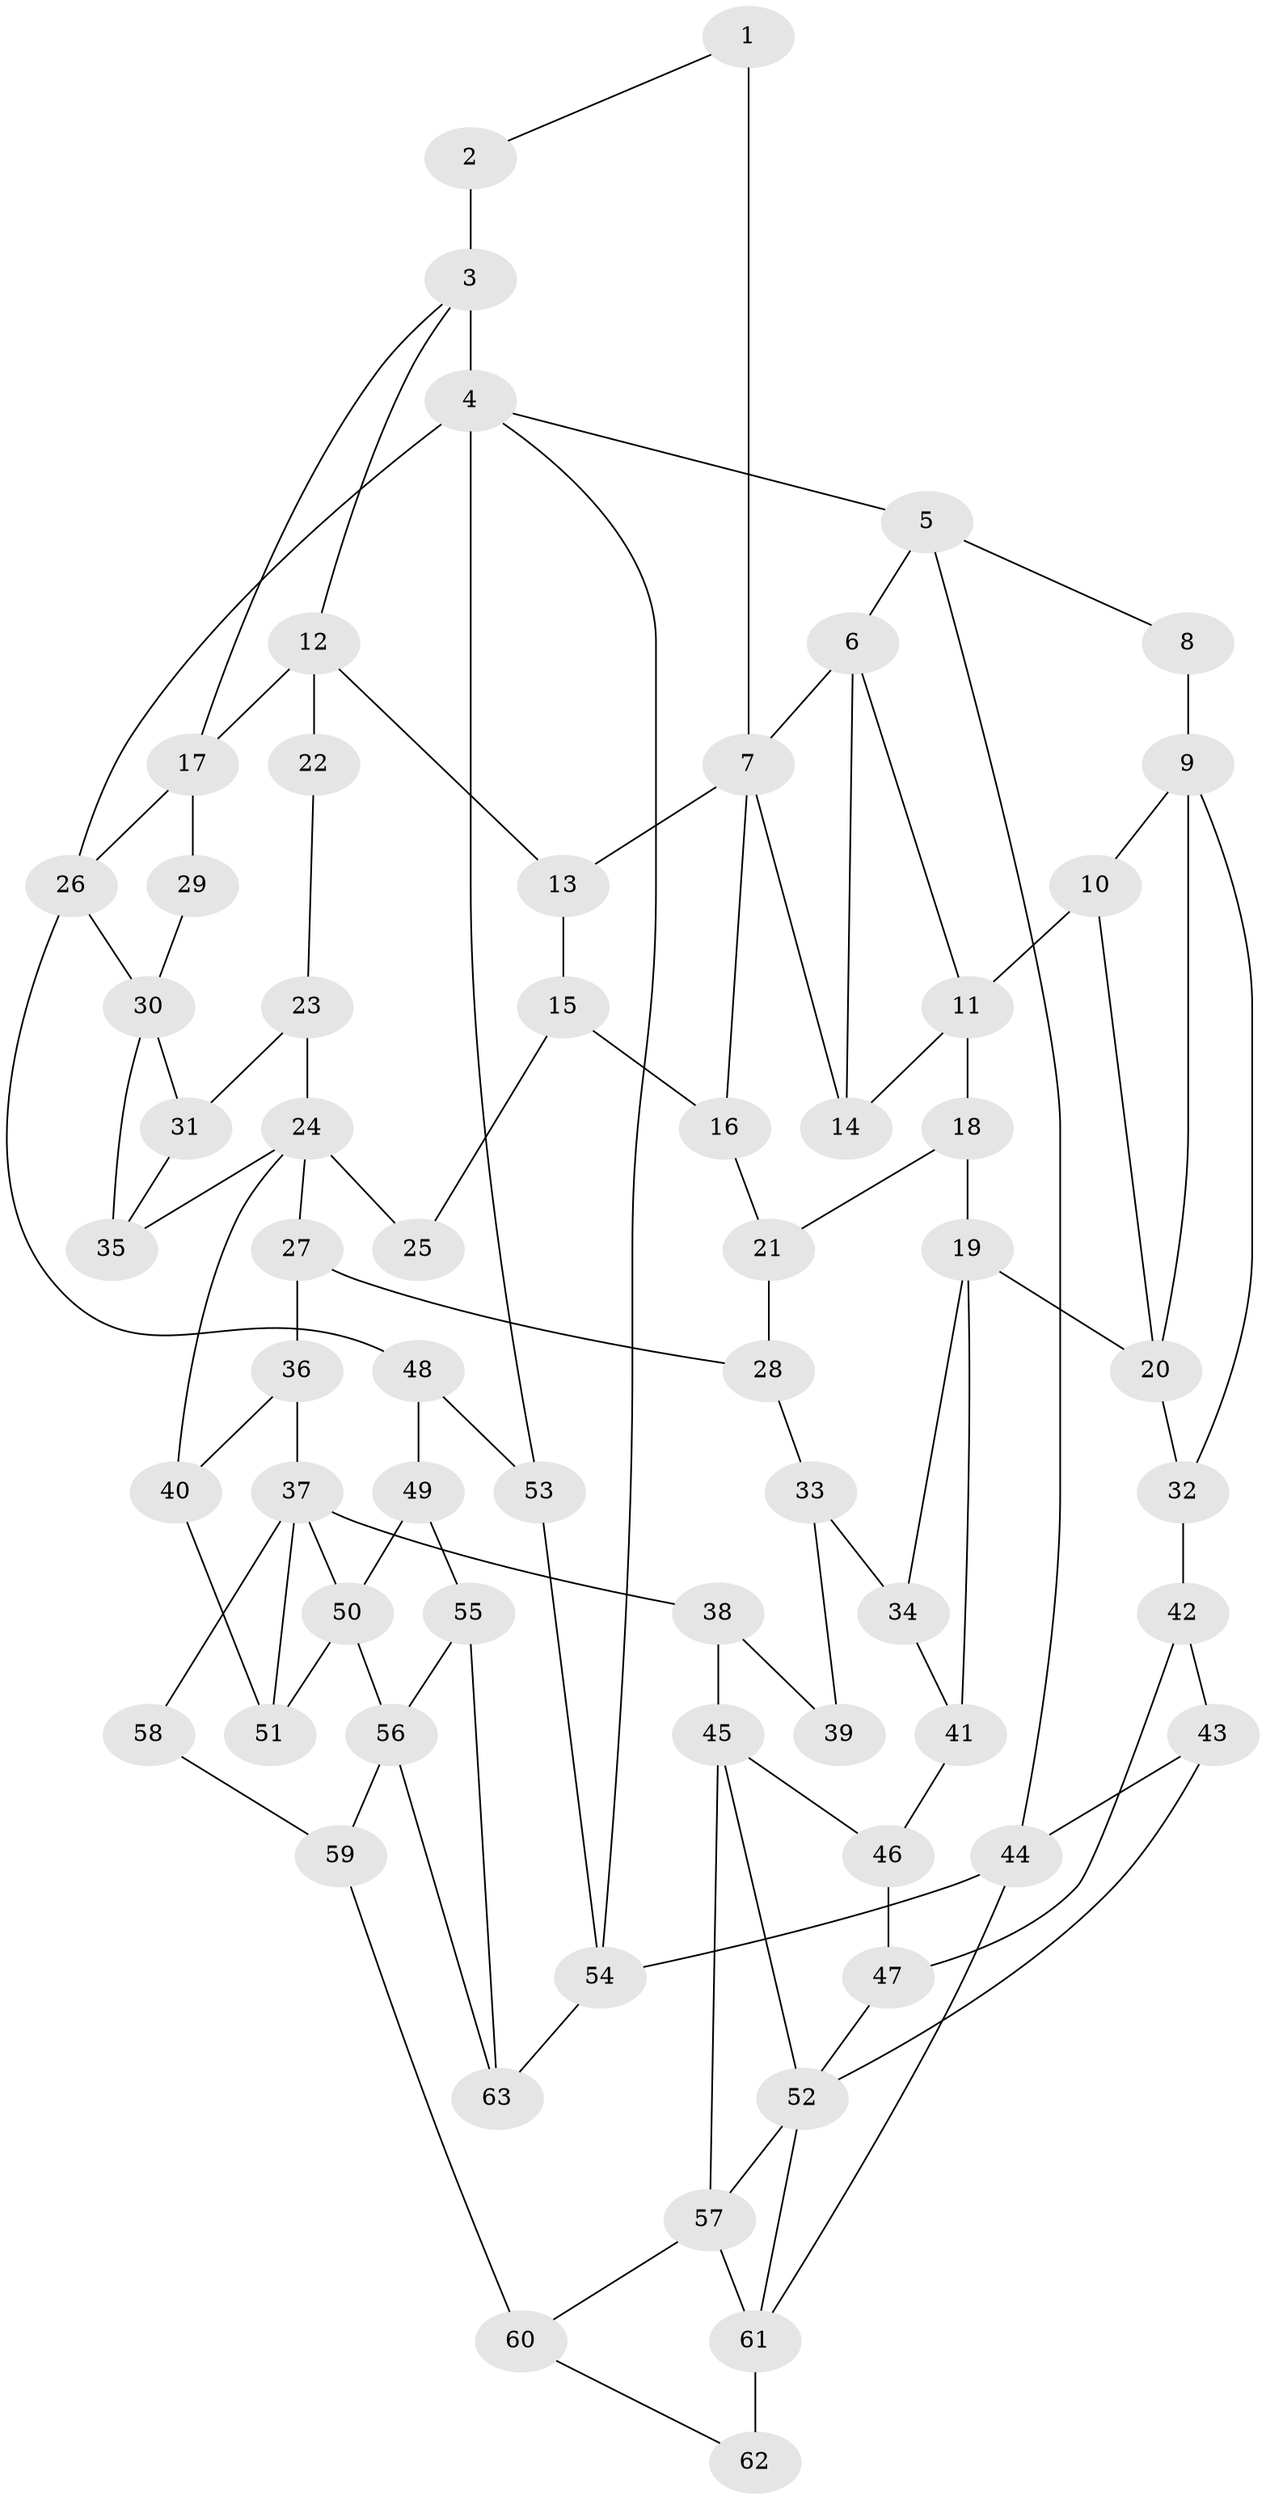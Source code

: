 // original degree distribution, {3: 0.015873015873015872, 5: 0.5555555555555556, 4: 0.2222222222222222, 6: 0.20634920634920634}
// Generated by graph-tools (version 1.1) at 2025/38/03/09/25 02:38:56]
// undirected, 63 vertices, 104 edges
graph export_dot {
graph [start="1"]
  node [color=gray90,style=filled];
  1;
  2;
  3;
  4;
  5;
  6;
  7;
  8;
  9;
  10;
  11;
  12;
  13;
  14;
  15;
  16;
  17;
  18;
  19;
  20;
  21;
  22;
  23;
  24;
  25;
  26;
  27;
  28;
  29;
  30;
  31;
  32;
  33;
  34;
  35;
  36;
  37;
  38;
  39;
  40;
  41;
  42;
  43;
  44;
  45;
  46;
  47;
  48;
  49;
  50;
  51;
  52;
  53;
  54;
  55;
  56;
  57;
  58;
  59;
  60;
  61;
  62;
  63;
  1 -- 2 [weight=1.0];
  1 -- 7 [weight=2.0];
  2 -- 3 [weight=2.0];
  3 -- 4 [weight=2.0];
  3 -- 12 [weight=1.0];
  3 -- 17 [weight=1.0];
  4 -- 5 [weight=1.0];
  4 -- 26 [weight=1.0];
  4 -- 53 [weight=1.0];
  4 -- 54 [weight=1.0];
  5 -- 6 [weight=1.0];
  5 -- 8 [weight=1.0];
  5 -- 44 [weight=1.0];
  6 -- 7 [weight=1.0];
  6 -- 11 [weight=1.0];
  6 -- 14 [weight=2.0];
  7 -- 13 [weight=1.0];
  7 -- 14 [weight=1.0];
  7 -- 16 [weight=1.0];
  8 -- 9 [weight=2.0];
  9 -- 10 [weight=1.0];
  9 -- 20 [weight=2.0];
  9 -- 32 [weight=1.0];
  10 -- 11 [weight=1.0];
  10 -- 20 [weight=1.0];
  11 -- 14 [weight=1.0];
  11 -- 18 [weight=2.0];
  12 -- 13 [weight=1.0];
  12 -- 17 [weight=1.0];
  12 -- 22 [weight=2.0];
  13 -- 15 [weight=1.0];
  15 -- 16 [weight=1.0];
  15 -- 25 [weight=1.0];
  16 -- 21 [weight=1.0];
  17 -- 26 [weight=1.0];
  17 -- 29 [weight=2.0];
  18 -- 19 [weight=2.0];
  18 -- 21 [weight=1.0];
  19 -- 20 [weight=2.0];
  19 -- 34 [weight=1.0];
  19 -- 41 [weight=1.0];
  20 -- 32 [weight=1.0];
  21 -- 28 [weight=1.0];
  22 -- 23 [weight=1.0];
  23 -- 24 [weight=1.0];
  23 -- 31 [weight=1.0];
  24 -- 25 [weight=2.0];
  24 -- 27 [weight=1.0];
  24 -- 35 [weight=1.0];
  24 -- 40 [weight=1.0];
  26 -- 30 [weight=1.0];
  26 -- 48 [weight=1.0];
  27 -- 28 [weight=1.0];
  27 -- 36 [weight=1.0];
  28 -- 33 [weight=1.0];
  29 -- 30 [weight=1.0];
  30 -- 31 [weight=1.0];
  30 -- 35 [weight=1.0];
  31 -- 35 [weight=1.0];
  32 -- 42 [weight=1.0];
  33 -- 34 [weight=1.0];
  33 -- 39 [weight=1.0];
  34 -- 41 [weight=1.0];
  36 -- 37 [weight=1.0];
  36 -- 40 [weight=1.0];
  37 -- 38 [weight=2.0];
  37 -- 50 [weight=1.0];
  37 -- 51 [weight=1.0];
  37 -- 58 [weight=1.0];
  38 -- 39 [weight=2.0];
  38 -- 45 [weight=2.0];
  40 -- 51 [weight=1.0];
  41 -- 46 [weight=1.0];
  42 -- 43 [weight=1.0];
  42 -- 47 [weight=1.0];
  43 -- 44 [weight=1.0];
  43 -- 52 [weight=1.0];
  44 -- 54 [weight=1.0];
  44 -- 61 [weight=1.0];
  45 -- 46 [weight=1.0];
  45 -- 52 [weight=2.0];
  45 -- 57 [weight=1.0];
  46 -- 47 [weight=1.0];
  47 -- 52 [weight=1.0];
  48 -- 49 [weight=4.0];
  48 -- 53 [weight=1.0];
  49 -- 50 [weight=1.0];
  49 -- 55 [weight=1.0];
  50 -- 51 [weight=1.0];
  50 -- 56 [weight=2.0];
  52 -- 57 [weight=1.0];
  52 -- 61 [weight=1.0];
  53 -- 54 [weight=1.0];
  54 -- 63 [weight=1.0];
  55 -- 56 [weight=1.0];
  55 -- 63 [weight=1.0];
  56 -- 59 [weight=2.0];
  56 -- 63 [weight=1.0];
  57 -- 60 [weight=1.0];
  57 -- 61 [weight=1.0];
  58 -- 59 [weight=2.0];
  59 -- 60 [weight=2.0];
  60 -- 62 [weight=1.0];
  61 -- 62 [weight=2.0];
}
